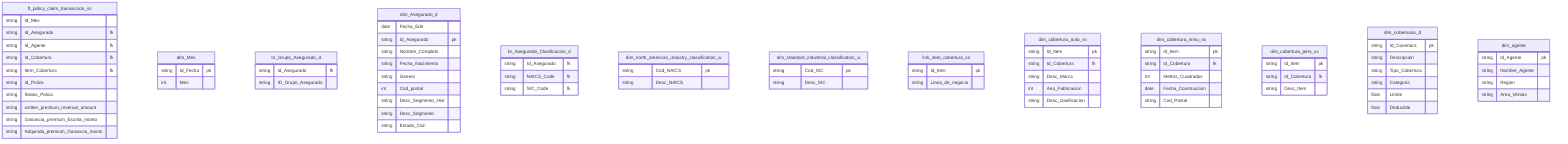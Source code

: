 erDiagram

%% Fact
ft_policy_claim_transaccion_ss {
    %% falta la dimension de month end
    string Id_Mes
    string Id_Asegurado fk
    string Id_Agente fk
    string Id_Cobertura fk
    string Item_Cobertura fk
    string Id_Poliza
    string Status_Poliza
    string written_premium_revenue_amount
    string Ganancia_premium_Escrita_monto
    string Adquirida_premium_Ganancia_monto
}


%% Dimension Role Playing
dim_Mes {
    string Id_Fecha pk
    int Mes
}



br_Grupo_Asegurado_d {
    string Id_Asegurado fk
    string ID_Grupo_Asegurado
}


dim_Asegurado_d {
    date Fecha_Edit
    string Id_Asegurado pk
    string Nombre_Completo
    string Fecha_Nacimiento 
    string Genero
    int Cod_postal
    string Desc_Segmento_Hist
    string Desc_Segmento
    string Estado_Civil
}

%% Bridge
br_Asegurado_Clasificacion_d {
    string Id_Asegurado fk
    string NAICS_Code fk
    string SIC_Code fk
}

dim_north_american_industry_classification_w {
    string Cod_NAICS pk
    string Desc_NAICS
}

dim_standard_industrial_classification_w {
    string Cod_SIC pk
    string Desc_SIC
}





%% SUPERTYPES AND SUBTYPES

%% SUPERTYPE
link_item_cobertura_ss {
    string Id_Item pk
    string Linea_de_negocio
}

%% SUBTYPE
dim_cobertura_auto_ss {
    string Id_Item pk
    string Id_Cobertura fk
    string Desc_Marca
    int Ano_Fabricacion
    string Desc_clasificacion
}

%% SUBTYPE
dim_cobertura_inmu_ss {
    string Id_Item pk
    string Id_Cobertura fk
    Int Metros_Cuadrados
    date Fecha_Construccion
    string Cod_Postal
}

%% SUBTYPE
dim_cobertura_pers_ss {
    string Id_Item pk
    string Id_Cobertura fk
    string Desc_Item
}



%% Coverages descriptiva
dim_coberturas_d {
    string Id_Covertura pk
    string Descripcion
    string Tipo_Cobertura
    string Categoria
    float Limite
    float Deducible
}



dim_agente {
    string Id_Agente pk
    string Nombre_Agente
    string Region
    string Area_Ventas
}